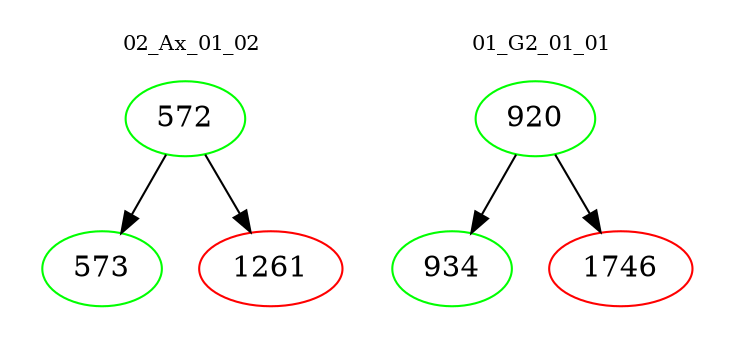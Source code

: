 digraph{
subgraph cluster_0 {
color = white
label = "02_Ax_01_02";
fontsize=10;
T0_572 [label="572", color="green"]
T0_572 -> T0_573 [color="black"]
T0_573 [label="573", color="green"]
T0_572 -> T0_1261 [color="black"]
T0_1261 [label="1261", color="red"]
}
subgraph cluster_1 {
color = white
label = "01_G2_01_01";
fontsize=10;
T1_920 [label="920", color="green"]
T1_920 -> T1_934 [color="black"]
T1_934 [label="934", color="green"]
T1_920 -> T1_1746 [color="black"]
T1_1746 [label="1746", color="red"]
}
}
